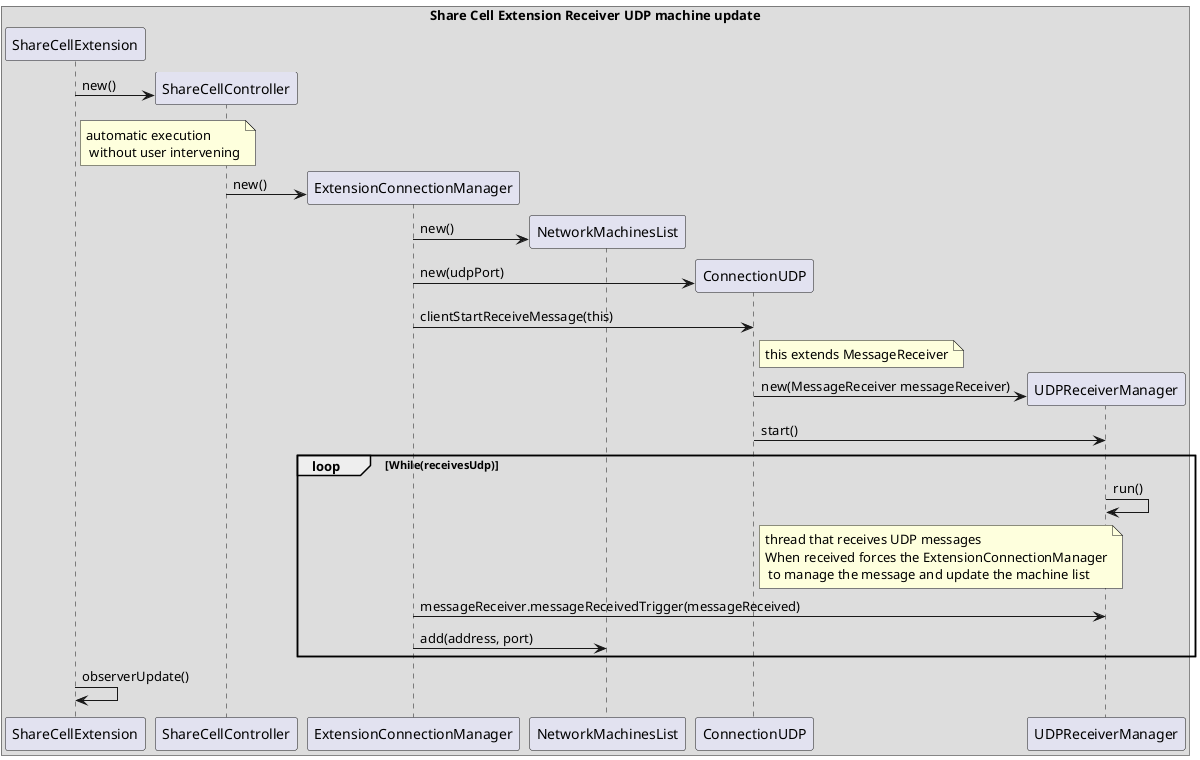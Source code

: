   @startuml IPC01.1_UDP_machineList_update.png
    skinparam handwritten false
    skinparam monochrome false
    skinparam packageStyle rect
    skinparam defaultFontName FG Virgil
    skinparam shadowing false

  box "Share Cell Extension Receiver UDP machine update"
    participant "ShareCellExtension"
    participant "ShareCellController"
    participant "ExtensionConnectionManager"
    participant "NetworkMachinesList"
    participant "ConnectionUDP"
    participant "UDPReceiverManager"
  end box

create ShareCellController 
    ShareCellExtension -> ShareCellController : new()
note right of ShareCellExtension : automatic execution\n without user intervening

create ExtensionConnectionManager 
    ShareCellController -> ExtensionConnectionManager : new()
create NetworkMachinesList 
    ExtensionConnectionManager -> NetworkMachinesList : new()
create ConnectionUDP 
    ExtensionConnectionManager -> ConnectionUDP : new(udpPort)
    ExtensionConnectionManager -> ConnectionUDP : clientStartReceiveMessage(this)
note right of ConnectionUDP : this extends MessageReceiver
create UDPReceiverManager
    ConnectionUDP -> UDPReceiverManager : new(MessageReceiver messageReceiver)
    ConnectionUDP -> UDPReceiverManager : start()
    loop While(receivesUdp)
        UDPReceiverManager -> UDPReceiverManager : run()
        note right of ConnectionUDP : thread that receives UDP messages\nWhen received forces the ExtensionConnectionManager\n to manage the message and update the machine list             
        ExtensionConnectionManager -> UDPReceiverManager : messageReceiver.messageReceivedTrigger(messageReceived)
        ExtensionConnectionManager -> NetworkMachinesList : add(address, port)
    end
 
ShareCellExtension ->   ShareCellExtension : observerUpdate()
    
    
@enduml


